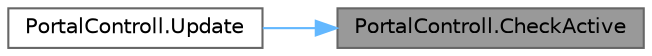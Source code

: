 digraph "PortalControll.CheckActive"
{
 // LATEX_PDF_SIZE
  bgcolor="transparent";
  edge [fontname=Helvetica,fontsize=10,labelfontname=Helvetica,labelfontsize=10];
  node [fontname=Helvetica,fontsize=10,shape=box,height=0.2,width=0.4];
  rankdir="RL";
  Node1 [id="Node000001",label="PortalControll.CheckActive",height=0.2,width=0.4,color="gray40", fillcolor="grey60", style="filled", fontcolor="black",tooltip=" "];
  Node1 -> Node2 [id="edge1_Node000001_Node000002",dir="back",color="steelblue1",style="solid",tooltip=" "];
  Node2 [id="Node000002",label="PortalControll.Update",height=0.2,width=0.4,color="grey40", fillcolor="white", style="filled",URL="$class_portal_controll.html#aab53fbfb31eccd0cabf0660c94ca4591",tooltip=" "];
}
